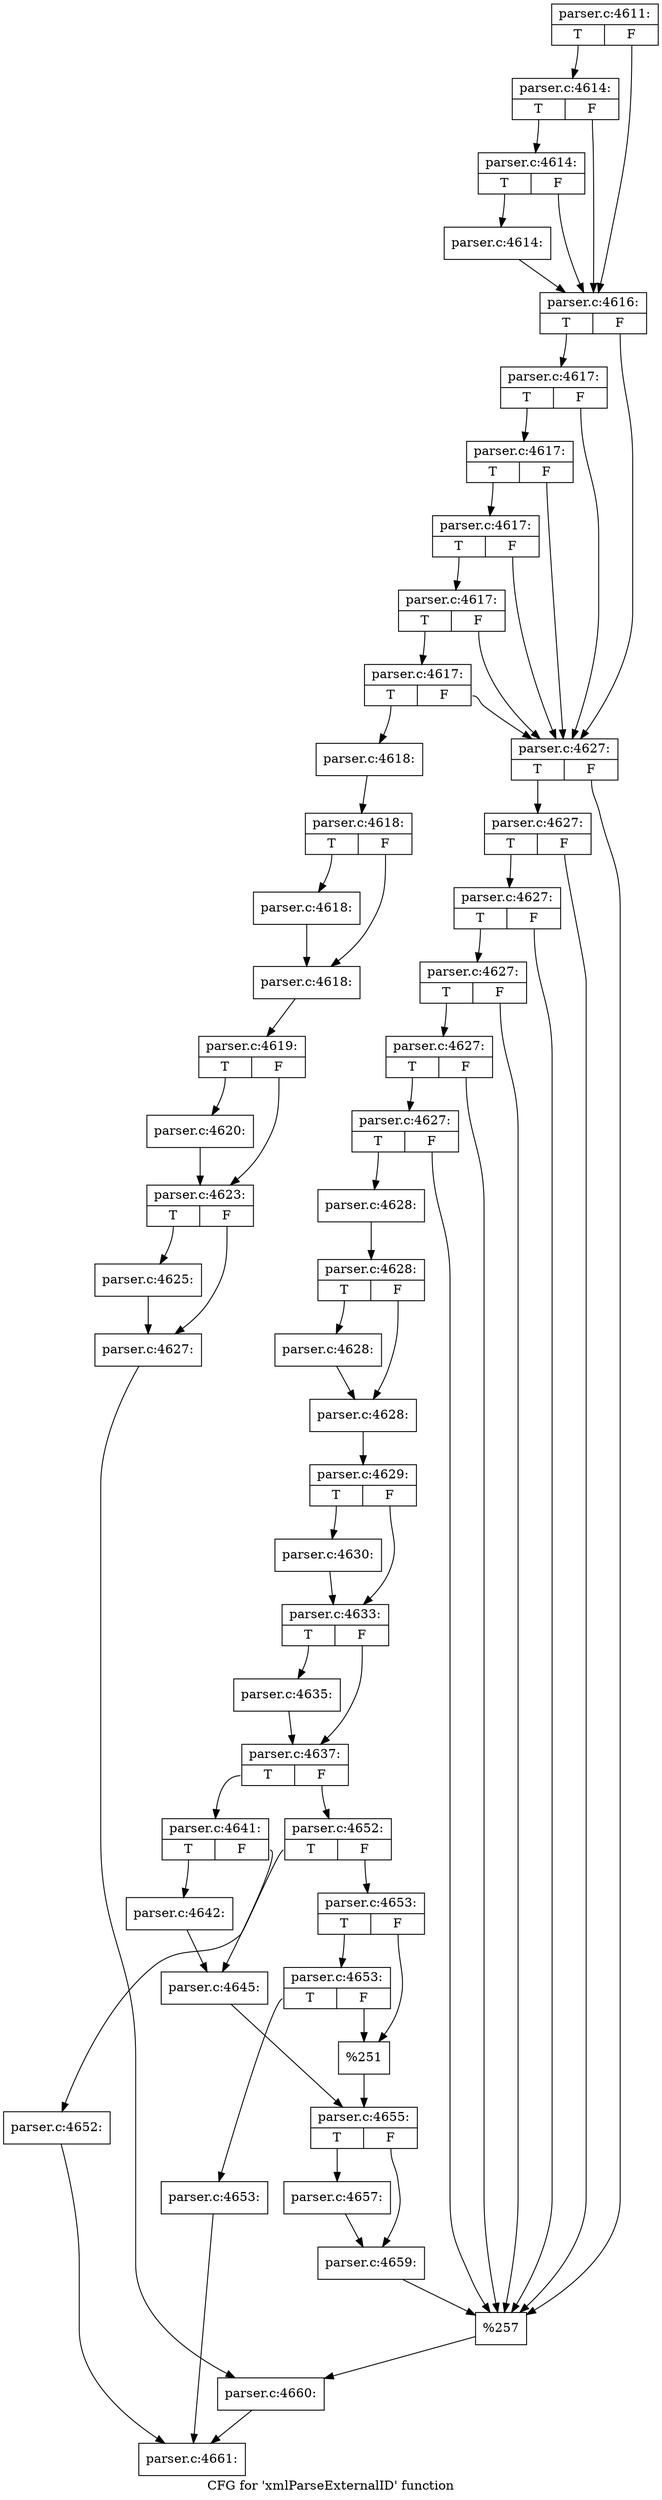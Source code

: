 digraph "CFG for 'xmlParseExternalID' function" {
	label="CFG for 'xmlParseExternalID' function";

	Node0x55d73b913240 [shape=record,label="{parser.c:4611:|{<s0>T|<s1>F}}"];
	Node0x55d73b913240:s0 -> Node0x55d73b9217a0;
	Node0x55d73b913240:s1 -> Node0x55d73b9216d0;
	Node0x55d73b9217a0 [shape=record,label="{parser.c:4614:|{<s0>T|<s1>F}}"];
	Node0x55d73b9217a0:s0 -> Node0x55d73b921720;
	Node0x55d73b9217a0:s1 -> Node0x55d73b9216d0;
	Node0x55d73b921720 [shape=record,label="{parser.c:4614:|{<s0>T|<s1>F}}"];
	Node0x55d73b921720:s0 -> Node0x55d73b921680;
	Node0x55d73b921720:s1 -> Node0x55d73b9216d0;
	Node0x55d73b921680 [shape=record,label="{parser.c:4614:}"];
	Node0x55d73b921680 -> Node0x55d73b9216d0;
	Node0x55d73b9216d0 [shape=record,label="{parser.c:4616:|{<s0>T|<s1>F}}"];
	Node0x55d73b9216d0:s0 -> Node0x55d73b922b50;
	Node0x55d73b9216d0:s1 -> Node0x55d73b922990;
	Node0x55d73b922b50 [shape=record,label="{parser.c:4617:|{<s0>T|<s1>F}}"];
	Node0x55d73b922b50:s0 -> Node0x55d73b922b00;
	Node0x55d73b922b50:s1 -> Node0x55d73b922990;
	Node0x55d73b922b00 [shape=record,label="{parser.c:4617:|{<s0>T|<s1>F}}"];
	Node0x55d73b922b00:s0 -> Node0x55d73b922ab0;
	Node0x55d73b922b00:s1 -> Node0x55d73b922990;
	Node0x55d73b922ab0 [shape=record,label="{parser.c:4617:|{<s0>T|<s1>F}}"];
	Node0x55d73b922ab0:s0 -> Node0x55d73b922a60;
	Node0x55d73b922ab0:s1 -> Node0x55d73b922990;
	Node0x55d73b922a60 [shape=record,label="{parser.c:4617:|{<s0>T|<s1>F}}"];
	Node0x55d73b922a60:s0 -> Node0x55d73b9229e0;
	Node0x55d73b922a60:s1 -> Node0x55d73b922990;
	Node0x55d73b9229e0 [shape=record,label="{parser.c:4617:|{<s0>T|<s1>F}}"];
	Node0x55d73b9229e0:s0 -> Node0x55d73b9228f0;
	Node0x55d73b9229e0:s1 -> Node0x55d73b922990;
	Node0x55d73b9228f0 [shape=record,label="{parser.c:4618:}"];
	Node0x55d73b9228f0 -> Node0x55d73b924ac0;
	Node0x55d73b924ac0 [shape=record,label="{parser.c:4618:|{<s0>T|<s1>F}}"];
	Node0x55d73b924ac0:s0 -> Node0x55d73b925570;
	Node0x55d73b924ac0:s1 -> Node0x55d73b9255c0;
	Node0x55d73b925570 [shape=record,label="{parser.c:4618:}"];
	Node0x55d73b925570 -> Node0x55d73b9255c0;
	Node0x55d73b9255c0 [shape=record,label="{parser.c:4618:}"];
	Node0x55d73b9255c0 -> Node0x55d73b924a20;
	Node0x55d73b924a20 [shape=record,label="{parser.c:4619:|{<s0>T|<s1>F}}"];
	Node0x55d73b924a20:s0 -> Node0x55d73b924a70;
	Node0x55d73b924a20:s1 -> Node0x55d73b925e30;
	Node0x55d73b924a70 [shape=record,label="{parser.c:4620:}"];
	Node0x55d73b924a70 -> Node0x55d73b925e30;
	Node0x55d73b925e30 [shape=record,label="{parser.c:4623:|{<s0>T|<s1>F}}"];
	Node0x55d73b925e30:s0 -> Node0x55d73b926840;
	Node0x55d73b925e30:s1 -> Node0x55d73b926890;
	Node0x55d73b926840 [shape=record,label="{parser.c:4625:}"];
	Node0x55d73b926840 -> Node0x55d73b926890;
	Node0x55d73b926890 [shape=record,label="{parser.c:4627:}"];
	Node0x55d73b926890 -> Node0x55d73b922940;
	Node0x55d73b922990 [shape=record,label="{parser.c:4627:|{<s0>T|<s1>F}}"];
	Node0x55d73b922990:s0 -> Node0x55d73b927190;
	Node0x55d73b922990:s1 -> Node0x55d73b926fd0;
	Node0x55d73b927190 [shape=record,label="{parser.c:4627:|{<s0>T|<s1>F}}"];
	Node0x55d73b927190:s0 -> Node0x55d73b927140;
	Node0x55d73b927190:s1 -> Node0x55d73b926fd0;
	Node0x55d73b927140 [shape=record,label="{parser.c:4627:|{<s0>T|<s1>F}}"];
	Node0x55d73b927140:s0 -> Node0x55d73b9270f0;
	Node0x55d73b927140:s1 -> Node0x55d73b926fd0;
	Node0x55d73b9270f0 [shape=record,label="{parser.c:4627:|{<s0>T|<s1>F}}"];
	Node0x55d73b9270f0:s0 -> Node0x55d73b9270a0;
	Node0x55d73b9270f0:s1 -> Node0x55d73b926fd0;
	Node0x55d73b9270a0 [shape=record,label="{parser.c:4627:|{<s0>T|<s1>F}}"];
	Node0x55d73b9270a0:s0 -> Node0x55d73b927020;
	Node0x55d73b9270a0:s1 -> Node0x55d73b926fd0;
	Node0x55d73b927020 [shape=record,label="{parser.c:4627:|{<s0>T|<s1>F}}"];
	Node0x55d73b927020:s0 -> Node0x55d73b926f80;
	Node0x55d73b927020:s1 -> Node0x55d73b926fd0;
	Node0x55d73b926f80 [shape=record,label="{parser.c:4628:}"];
	Node0x55d73b926f80 -> Node0x55d73b929140;
	Node0x55d73b929140 [shape=record,label="{parser.c:4628:|{<s0>T|<s1>F}}"];
	Node0x55d73b929140:s0 -> Node0x55d73b929bb0;
	Node0x55d73b929140:s1 -> Node0x55d73b929c00;
	Node0x55d73b929bb0 [shape=record,label="{parser.c:4628:}"];
	Node0x55d73b929bb0 -> Node0x55d73b929c00;
	Node0x55d73b929c00 [shape=record,label="{parser.c:4628:}"];
	Node0x55d73b929c00 -> Node0x55d73b9290a0;
	Node0x55d73b9290a0 [shape=record,label="{parser.c:4629:|{<s0>T|<s1>F}}"];
	Node0x55d73b9290a0:s0 -> Node0x55d73b9290f0;
	Node0x55d73b9290a0:s1 -> Node0x55d73b92a470;
	Node0x55d73b9290f0 [shape=record,label="{parser.c:4630:}"];
	Node0x55d73b9290f0 -> Node0x55d73b92a470;
	Node0x55d73b92a470 [shape=record,label="{parser.c:4633:|{<s0>T|<s1>F}}"];
	Node0x55d73b92a470:s0 -> Node0x55d73b92af10;
	Node0x55d73b92a470:s1 -> Node0x55d73b92af60;
	Node0x55d73b92af10 [shape=record,label="{parser.c:4635:}"];
	Node0x55d73b92af10 -> Node0x55d73b92af60;
	Node0x55d73b92af60 [shape=record,label="{parser.c:4637:|{<s0>T|<s1>F}}"];
	Node0x55d73b92af60:s0 -> Node0x55d73b92b660;
	Node0x55d73b92af60:s1 -> Node0x55d73b92b700;
	Node0x55d73b92b660 [shape=record,label="{parser.c:4641:|{<s0>T|<s1>F}}"];
	Node0x55d73b92b660:s0 -> Node0x55d73b92ba00;
	Node0x55d73b92b660:s1 -> Node0x55d73b92ba50;
	Node0x55d73b92ba00 [shape=record,label="{parser.c:4642:}"];
	Node0x55d73b92ba00 -> Node0x55d73b92ba50;
	Node0x55d73b92ba50 [shape=record,label="{parser.c:4645:}"];
	Node0x55d73b92ba50 -> Node0x55d73b92b6b0;
	Node0x55d73b92b700 [shape=record,label="{parser.c:4652:|{<s0>T|<s1>F}}"];
	Node0x55d73b92b700:s0 -> Node0x55d73b92c3d0;
	Node0x55d73b92b700:s1 -> Node0x55d73b92c420;
	Node0x55d73b92c3d0 [shape=record,label="{parser.c:4652:}"];
	Node0x55d73b92c3d0 -> Node0x55d73b8f48e0;
	Node0x55d73b92c420 [shape=record,label="{parser.c:4653:|{<s0>T|<s1>F}}"];
	Node0x55d73b92c420:s0 -> Node0x55d73b92c9b0;
	Node0x55d73b92c420:s1 -> Node0x55d73b92c960;
	Node0x55d73b92c9b0 [shape=record,label="{parser.c:4653:|{<s0>T|<s1>F}}"];
	Node0x55d73b92c9b0:s0 -> Node0x55d73b92c910;
	Node0x55d73b92c9b0:s1 -> Node0x55d73b92c960;
	Node0x55d73b92c910 [shape=record,label="{parser.c:4653:}"];
	Node0x55d73b92c910 -> Node0x55d73b8f48e0;
	Node0x55d73b92c960 [shape=record,label="{%251}"];
	Node0x55d73b92c960 -> Node0x55d73b92b6b0;
	Node0x55d73b92b6b0 [shape=record,label="{parser.c:4655:|{<s0>T|<s1>F}}"];
	Node0x55d73b92b6b0:s0 -> Node0x55d73b92d8e0;
	Node0x55d73b92b6b0:s1 -> Node0x55d73b92d930;
	Node0x55d73b92d8e0 [shape=record,label="{parser.c:4657:}"];
	Node0x55d73b92d8e0 -> Node0x55d73b92d930;
	Node0x55d73b92d930 [shape=record,label="{parser.c:4659:}"];
	Node0x55d73b92d930 -> Node0x55d73b926fd0;
	Node0x55d73b926fd0 [shape=record,label="{%257}"];
	Node0x55d73b926fd0 -> Node0x55d73b922940;
	Node0x55d73b922940 [shape=record,label="{parser.c:4660:}"];
	Node0x55d73b922940 -> Node0x55d73b8f48e0;
	Node0x55d73b8f48e0 [shape=record,label="{parser.c:4661:}"];
}
